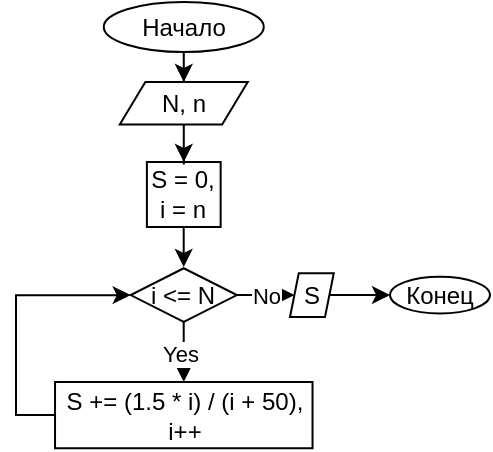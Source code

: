 <mxfile version="13.1.8" type="device"><diagram id="C5RBs43oDa-KdzZeNtuy" name="Page-1"><mxGraphModel dx="1308" dy="578" grid="1" gridSize="10" guides="1" tooltips="1" connect="1" arrows="1" fold="1" page="1" pageScale="1" pageWidth="827" pageHeight="1169" math="0" shadow="0"><root><mxCell id="WIyWlLk6GJQsqaUBKTNV-0"/><mxCell id="WIyWlLk6GJQsqaUBKTNV-1" parent="WIyWlLk6GJQsqaUBKTNV-0"/><mxCell id="bj5KsWAAJyKkPCg6QgZc-435" style="edgeStyle=orthogonalEdgeStyle;rounded=0;orthogonalLoop=1;jettySize=auto;html=1;entryX=0.5;entryY=0;entryDx=0;entryDy=0;" edge="1" parent="WIyWlLk6GJQsqaUBKTNV-1" source="bj5KsWAAJyKkPCg6QgZc-416" target="bj5KsWAAJyKkPCg6QgZc-433"><mxGeometry relative="1" as="geometry"/></mxCell><mxCell id="bj5KsWAAJyKkPCg6QgZc-416" value="Начало" style="ellipse;whiteSpace=wrap;html=1;" vertex="1" parent="WIyWlLk6GJQsqaUBKTNV-1"><mxGeometry x="126.88" y="80" width="80" height="25" as="geometry"/></mxCell><mxCell id="bj5KsWAAJyKkPCg6QgZc-438" style="edgeStyle=orthogonalEdgeStyle;rounded=0;orthogonalLoop=1;jettySize=auto;html=1;entryX=0.5;entryY=0;entryDx=0;entryDy=0;" edge="1" parent="WIyWlLk6GJQsqaUBKTNV-1" source="bj5KsWAAJyKkPCg6QgZc-418" target="bj5KsWAAJyKkPCg6QgZc-424"><mxGeometry relative="1" as="geometry"/></mxCell><mxCell id="bj5KsWAAJyKkPCg6QgZc-418" value="S = 0,&lt;br&gt;i = n" style="rounded=0;whiteSpace=wrap;html=1;fontFamily=Helvetica;fontSize=12;fontColor=#000000;align=center;strokeColor=#000000;fillColor=#ffffff;" vertex="1" parent="WIyWlLk6GJQsqaUBKTNV-1"><mxGeometry x="148.45" y="160" width="36.87" height="32.5" as="geometry"/></mxCell><mxCell id="bj5KsWAAJyKkPCg6QgZc-439" style="edgeStyle=orthogonalEdgeStyle;rounded=0;orthogonalLoop=1;jettySize=auto;html=1;entryX=0.5;entryY=0;entryDx=0;entryDy=0;" edge="1" parent="WIyWlLk6GJQsqaUBKTNV-1" source="bj5KsWAAJyKkPCg6QgZc-424" target="bj5KsWAAJyKkPCg6QgZc-431"><mxGeometry relative="1" as="geometry"/></mxCell><mxCell id="bj5KsWAAJyKkPCg6QgZc-440" value="Yes" style="edgeLabel;html=1;align=center;verticalAlign=middle;resizable=0;points=[];" vertex="1" connectable="0" parent="bj5KsWAAJyKkPCg6QgZc-439"><mxGeometry x="0.336" y="4" relative="1" as="geometry"><mxPoint x="-6" y="-4" as="offset"/></mxGeometry></mxCell><mxCell id="bj5KsWAAJyKkPCg6QgZc-442" value="No" style="edgeStyle=orthogonalEdgeStyle;rounded=0;orthogonalLoop=1;jettySize=auto;html=1;entryX=0;entryY=0.5;entryDx=0;entryDy=0;" edge="1" parent="WIyWlLk6GJQsqaUBKTNV-1" source="bj5KsWAAJyKkPCg6QgZc-424" target="bj5KsWAAJyKkPCg6QgZc-428"><mxGeometry relative="1" as="geometry"/></mxCell><mxCell id="bj5KsWAAJyKkPCg6QgZc-424" value="i &amp;lt;= N" style="rhombus;whiteSpace=wrap;html=1;" vertex="1" parent="WIyWlLk6GJQsqaUBKTNV-1"><mxGeometry x="140.33" y="213.12" width="53.11" height="26.88" as="geometry"/></mxCell><mxCell id="bj5KsWAAJyKkPCg6QgZc-427" style="edgeStyle=orthogonalEdgeStyle;rounded=0;orthogonalLoop=1;jettySize=auto;html=1;entryX=0;entryY=0.5;entryDx=0;entryDy=0;" edge="1" parent="WIyWlLk6GJQsqaUBKTNV-1" source="bj5KsWAAJyKkPCg6QgZc-428" target="bj5KsWAAJyKkPCg6QgZc-429"><mxGeometry relative="1" as="geometry"/></mxCell><mxCell id="bj5KsWAAJyKkPCg6QgZc-428" value="S" style="shape=parallelogram;perimeter=parallelogramPerimeter;whiteSpace=wrap;html=1;fontFamily=Helvetica;fontSize=12;fontColor=#000000;align=center;strokeColor=#000000;fillColor=#ffffff;" vertex="1" parent="WIyWlLk6GJQsqaUBKTNV-1"><mxGeometry x="220" y="215.62" width="21.88" height="21.88" as="geometry"/></mxCell><mxCell id="bj5KsWAAJyKkPCg6QgZc-429" value="Конец" style="ellipse;whiteSpace=wrap;html=1;" vertex="1" parent="WIyWlLk6GJQsqaUBKTNV-1"><mxGeometry x="270" y="217.34" width="50" height="18.44" as="geometry"/></mxCell><mxCell id="bj5KsWAAJyKkPCg6QgZc-441" style="edgeStyle=orthogonalEdgeStyle;rounded=0;orthogonalLoop=1;jettySize=auto;html=1;entryX=0;entryY=0.5;entryDx=0;entryDy=0;" edge="1" parent="WIyWlLk6GJQsqaUBKTNV-1" source="bj5KsWAAJyKkPCg6QgZc-431" target="bj5KsWAAJyKkPCg6QgZc-424"><mxGeometry relative="1" as="geometry"><Array as="points"><mxPoint x="83" y="287"/><mxPoint x="83" y="227"/></Array></mxGeometry></mxCell><mxCell id="bj5KsWAAJyKkPCg6QgZc-431" value="S += (1.5 * i) / (i + 50),&lt;br&gt;i++" style="rounded=0;whiteSpace=wrap;html=1;fontFamily=Helvetica;fontSize=12;fontColor=#000000;align=center;strokeColor=#000000;fillColor=#ffffff;" vertex="1" parent="WIyWlLk6GJQsqaUBKTNV-1"><mxGeometry x="102.52" y="270" width="128.74" height="33.12" as="geometry"/></mxCell><mxCell id="bj5KsWAAJyKkPCg6QgZc-437" style="edgeStyle=orthogonalEdgeStyle;rounded=0;orthogonalLoop=1;jettySize=auto;html=1;entryX=0.5;entryY=0;entryDx=0;entryDy=0;" edge="1" parent="WIyWlLk6GJQsqaUBKTNV-1" source="bj5KsWAAJyKkPCg6QgZc-433" target="bj5KsWAAJyKkPCg6QgZc-418"><mxGeometry relative="1" as="geometry"/></mxCell><mxCell id="bj5KsWAAJyKkPCg6QgZc-433" value="N, n" style="shape=parallelogram;perimeter=parallelogramPerimeter;whiteSpace=wrap;html=1;fontFamily=Helvetica;fontSize=12;fontColor=#000000;align=center;strokeColor=#000000;fillColor=#ffffff;" vertex="1" parent="WIyWlLk6GJQsqaUBKTNV-1"><mxGeometry x="134.88" y="120" width="64" height="21.25" as="geometry"/></mxCell><mxCell id="bj5KsWAAJyKkPCg6QgZc-434" style="edgeStyle=orthogonalEdgeStyle;rounded=0;orthogonalLoop=1;jettySize=auto;html=1;exitX=0.5;exitY=1;exitDx=0;exitDy=0;" edge="1" parent="WIyWlLk6GJQsqaUBKTNV-1"><mxGeometry relative="1" as="geometry"><mxPoint x="206.875" y="202.5" as="sourcePoint"/><mxPoint x="206.875" y="202.5" as="targetPoint"/></mxGeometry></mxCell></root></mxGraphModel></diagram></mxfile>